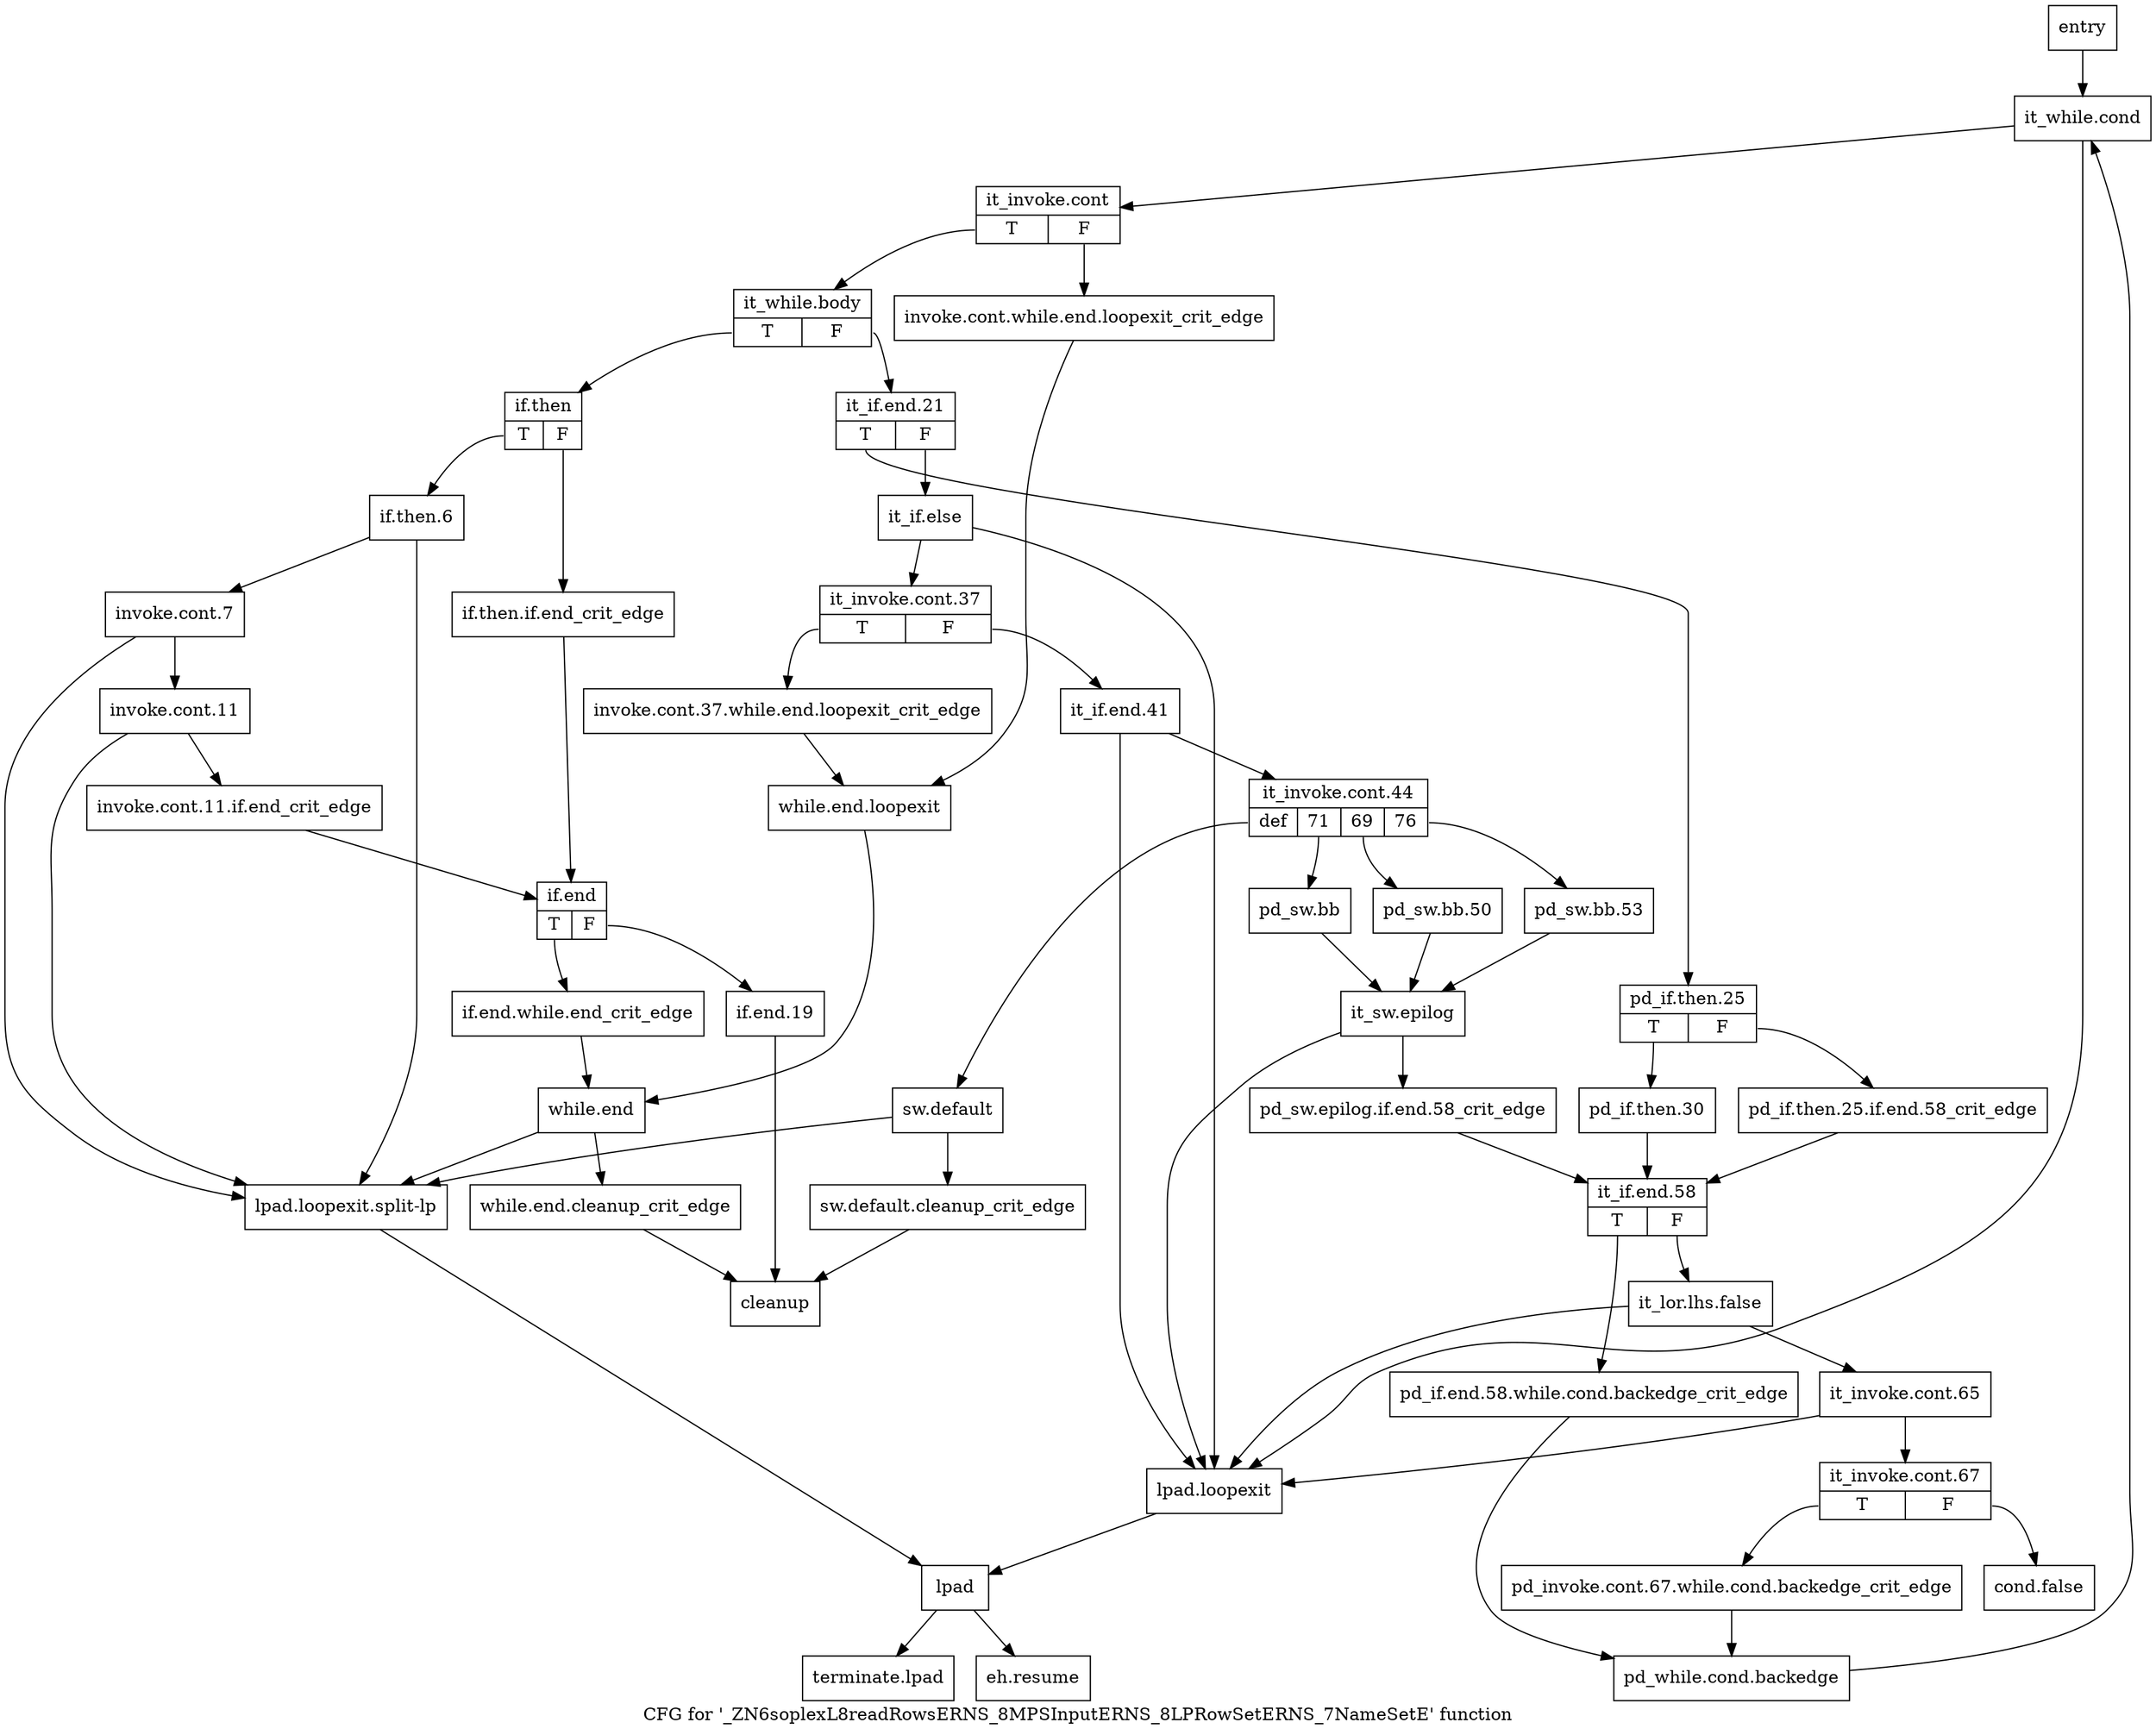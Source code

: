 digraph "CFG for '_ZN6soplexL8readRowsERNS_8MPSInputERNS_8LPRowSetERNS_7NameSetE' function" {
	label="CFG for '_ZN6soplexL8readRowsERNS_8MPSInputERNS_8LPRowSetERNS_7NameSetE' function";

	Node0x22cdf20 [shape=record,label="{entry}"];
	Node0x22cdf20 -> Node0x22cdf70;
	Node0x22cdf70 [shape=record,label="{it_while.cond}"];
	Node0x22cdf70 -> Node0x22cdfc0;
	Node0x22cdf70 -> Node0x22ce290;
	Node0x22cdfc0 [shape=record,label="{it_invoke.cont|{<s0>T|<s1>F}}"];
	Node0x22cdfc0:s0 -> Node0x22ce060;
	Node0x22cdfc0:s1 -> Node0x22ce010;
	Node0x22ce010 [shape=record,label="{invoke.cont.while.end.loopexit_crit_edge}"];
	Node0x22ce010 -> Node0x22cebf0;
	Node0x22ce060 [shape=record,label="{it_while.body|{<s0>T|<s1>F}}"];
	Node0x22ce060:s0 -> Node0x22ce0b0;
	Node0x22ce060:s1 -> Node0x22ce470;
	Node0x22ce0b0 [shape=record,label="{if.then|{<s0>T|<s1>F}}"];
	Node0x22ce0b0:s0 -> Node0x22ce150;
	Node0x22ce0b0:s1 -> Node0x22ce100;
	Node0x22ce100 [shape=record,label="{if.then.if.end_crit_edge}"];
	Node0x22ce100 -> Node0x22ce380;
	Node0x22ce150 [shape=record,label="{if.then.6}"];
	Node0x22ce150 -> Node0x22ce1a0;
	Node0x22ce150 -> Node0x22ce2e0;
	Node0x22ce1a0 [shape=record,label="{invoke.cont.7}"];
	Node0x22ce1a0 -> Node0x22ce1f0;
	Node0x22ce1a0 -> Node0x22ce2e0;
	Node0x22ce1f0 [shape=record,label="{invoke.cont.11}"];
	Node0x22ce1f0 -> Node0x22ce240;
	Node0x22ce1f0 -> Node0x22ce2e0;
	Node0x22ce240 [shape=record,label="{invoke.cont.11.if.end_crit_edge}"];
	Node0x22ce240 -> Node0x22ce380;
	Node0x22ce290 [shape=record,label="{lpad.loopexit}"];
	Node0x22ce290 -> Node0x22ce330;
	Node0x22ce2e0 [shape=record,label="{lpad.loopexit.split-lp}"];
	Node0x22ce2e0 -> Node0x22ce330;
	Node0x22ce330 [shape=record,label="{lpad}"];
	Node0x22ce330 -> Node0x22ced30;
	Node0x22ce330 -> Node0x22ced80;
	Node0x22ce380 [shape=record,label="{if.end|{<s0>T|<s1>F}}"];
	Node0x22ce380:s0 -> Node0x22ce3d0;
	Node0x22ce380:s1 -> Node0x22ce420;
	Node0x22ce3d0 [shape=record,label="{if.end.while.end_crit_edge}"];
	Node0x22ce3d0 -> Node0x22cec40;
	Node0x22ce420 [shape=record,label="{if.end.19}"];
	Node0x22ce420 -> Node0x22cece0;
	Node0x22ce470 [shape=record,label="{it_if.end.21|{<s0>T|<s1>F}}"];
	Node0x22ce470:s0 -> Node0x22ce4c0;
	Node0x22ce470:s1 -> Node0x22ce5b0;
	Node0x22ce4c0 [shape=record,label="{pd_if.then.25|{<s0>T|<s1>F}}"];
	Node0x22ce4c0:s0 -> Node0x22ce560;
	Node0x22ce4c0:s1 -> Node0x22ce510;
	Node0x22ce510 [shape=record,label="{pd_if.then.25.if.end.58_crit_edge}"];
	Node0x22ce510 -> Node0x22ce970;
	Node0x22ce560 [shape=record,label="{pd_if.then.30}"];
	Node0x22ce560 -> Node0x22ce970;
	Node0x22ce5b0 [shape=record,label="{it_if.else}"];
	Node0x22ce5b0 -> Node0x22ce600;
	Node0x22ce5b0 -> Node0x22ce290;
	Node0x22ce600 [shape=record,label="{it_invoke.cont.37|{<s0>T|<s1>F}}"];
	Node0x22ce600:s0 -> Node0x22ce650;
	Node0x22ce600:s1 -> Node0x22ce6a0;
	Node0x22ce650 [shape=record,label="{invoke.cont.37.while.end.loopexit_crit_edge}"];
	Node0x22ce650 -> Node0x22cebf0;
	Node0x22ce6a0 [shape=record,label="{it_if.end.41}"];
	Node0x22ce6a0 -> Node0x22ce6f0;
	Node0x22ce6a0 -> Node0x22ce290;
	Node0x22ce6f0 [shape=record,label="{it_invoke.cont.44|{<s0>def|<s1>71|<s2>69|<s3>76}}"];
	Node0x22ce6f0:s0 -> Node0x22ce830;
	Node0x22ce6f0:s1 -> Node0x22ce740;
	Node0x22ce6f0:s2 -> Node0x22ce790;
	Node0x22ce6f0:s3 -> Node0x22ce7e0;
	Node0x22ce740 [shape=record,label="{pd_sw.bb}"];
	Node0x22ce740 -> Node0x22ce8d0;
	Node0x22ce790 [shape=record,label="{pd_sw.bb.50}"];
	Node0x22ce790 -> Node0x22ce8d0;
	Node0x22ce7e0 [shape=record,label="{pd_sw.bb.53}"];
	Node0x22ce7e0 -> Node0x22ce8d0;
	Node0x22ce830 [shape=record,label="{sw.default}"];
	Node0x22ce830 -> Node0x22ce880;
	Node0x22ce830 -> Node0x22ce2e0;
	Node0x22ce880 [shape=record,label="{sw.default.cleanup_crit_edge}"];
	Node0x22ce880 -> Node0x22cece0;
	Node0x22ce8d0 [shape=record,label="{it_sw.epilog}"];
	Node0x22ce8d0 -> Node0x22ce920;
	Node0x22ce8d0 -> Node0x22ce290;
	Node0x22ce920 [shape=record,label="{pd_sw.epilog.if.end.58_crit_edge}"];
	Node0x22ce920 -> Node0x22ce970;
	Node0x22ce970 [shape=record,label="{it_if.end.58|{<s0>T|<s1>F}}"];
	Node0x22ce970:s0 -> Node0x22ce9c0;
	Node0x22ce970:s1 -> Node0x22cea60;
	Node0x22ce9c0 [shape=record,label="{pd_if.end.58.while.cond.backedge_crit_edge}"];
	Node0x22ce9c0 -> Node0x22cea10;
	Node0x22cea10 [shape=record,label="{pd_while.cond.backedge}"];
	Node0x22cea10 -> Node0x22cdf70;
	Node0x22cea60 [shape=record,label="{it_lor.lhs.false}"];
	Node0x22cea60 -> Node0x22ceab0;
	Node0x22cea60 -> Node0x22ce290;
	Node0x22ceab0 [shape=record,label="{it_invoke.cont.65}"];
	Node0x22ceab0 -> Node0x22ceb00;
	Node0x22ceab0 -> Node0x22ce290;
	Node0x22ceb00 [shape=record,label="{it_invoke.cont.67|{<s0>T|<s1>F}}"];
	Node0x22ceb00:s0 -> Node0x22ceb50;
	Node0x22ceb00:s1 -> Node0x22ceba0;
	Node0x22ceb50 [shape=record,label="{pd_invoke.cont.67.while.cond.backedge_crit_edge}"];
	Node0x22ceb50 -> Node0x22cea10;
	Node0x22ceba0 [shape=record,label="{cond.false}"];
	Node0x22cebf0 [shape=record,label="{while.end.loopexit}"];
	Node0x22cebf0 -> Node0x22cec40;
	Node0x22cec40 [shape=record,label="{while.end}"];
	Node0x22cec40 -> Node0x22cec90;
	Node0x22cec40 -> Node0x22ce2e0;
	Node0x22cec90 [shape=record,label="{while.end.cleanup_crit_edge}"];
	Node0x22cec90 -> Node0x22cece0;
	Node0x22cece0 [shape=record,label="{cleanup}"];
	Node0x22ced30 [shape=record,label="{eh.resume}"];
	Node0x22ced80 [shape=record,label="{terminate.lpad}"];
}
